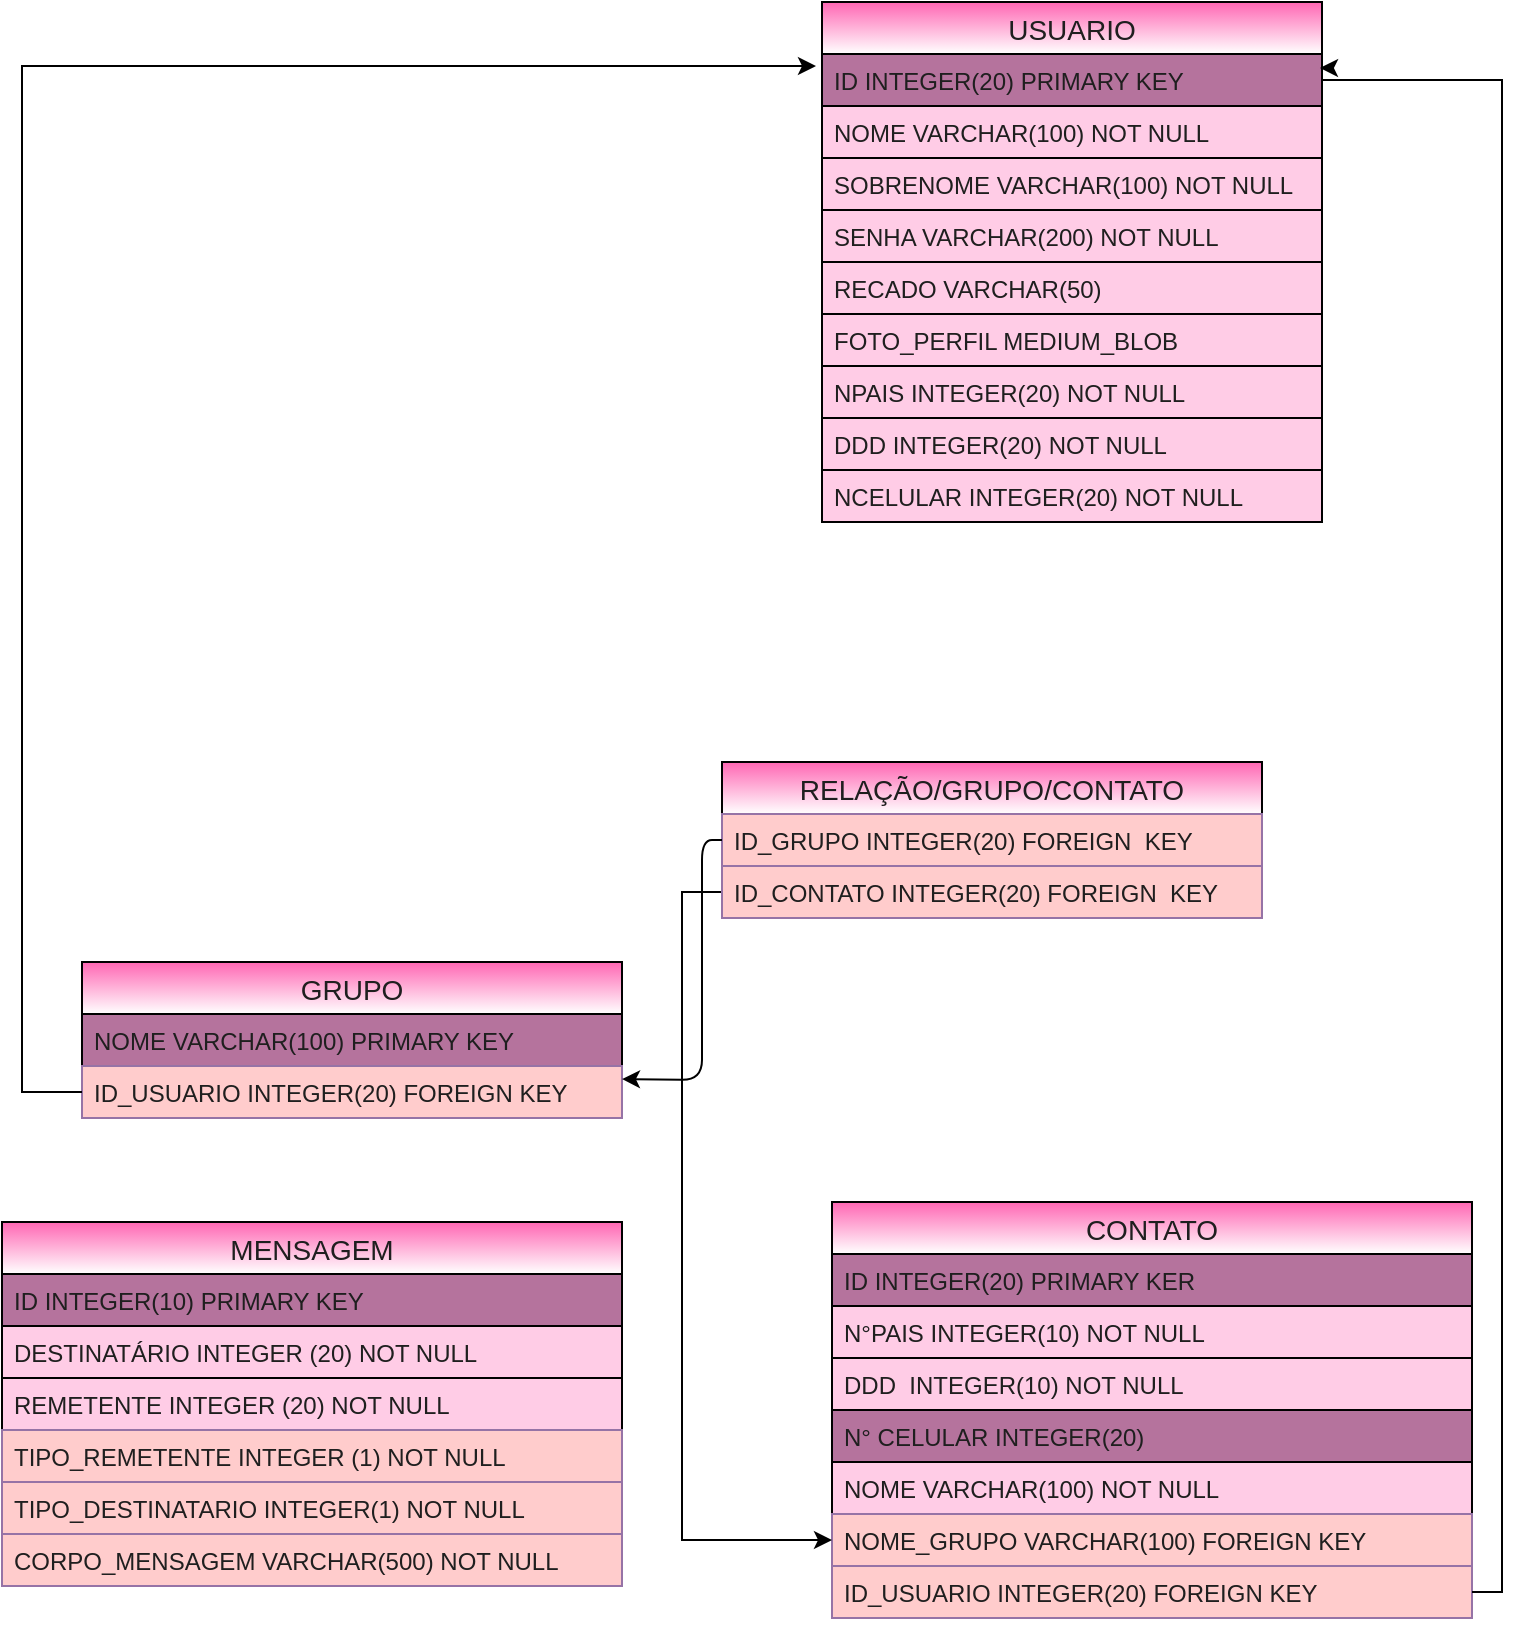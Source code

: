 <mxfile version="13.9.9" type="device"><diagram id="Ayuv3-xi5NfoT8RqSRdQ" name="Page-1"><mxGraphModel dx="2249" dy="822" grid="1" gridSize="10" guides="1" tooltips="1" connect="1" arrows="1" fold="1" page="1" pageScale="1" pageWidth="827" pageHeight="1169" math="0" shadow="0"><root><mxCell id="0"/><mxCell id="1" parent="0"/><mxCell id="sjkAS8JeYzparIUEs41U-15" value="USUARIO" style="swimlane;fontStyle=0;childLayout=stackLayout;horizontal=1;startSize=26;horizontalStack=0;resizeParent=1;resizeParentMax=0;resizeLast=0;collapsible=1;marginBottom=0;align=center;fontSize=14;fillColor=#FF66B3;gradientColor=#ffffff;fontColor=#1F1F1F;" parent="1" vertex="1"><mxGeometry x="-360" y="80" width="250" height="260" as="geometry"/></mxCell><mxCell id="sjkAS8JeYzparIUEs41U-16" value="ID INTEGER(20) PRIMARY KEY " style="text;strokeColor=#000000;fillColor=#B5739D;spacingLeft=4;spacingRight=4;overflow=hidden;rotatable=0;points=[[0,0.5],[1,0.5]];portConstraint=eastwest;fontSize=12;gradientColor=none;fontColor=#1F1F1F;" parent="sjkAS8JeYzparIUEs41U-15" vertex="1"><mxGeometry y="26" width="250" height="26" as="geometry"/></mxCell><mxCell id="sjkAS8JeYzparIUEs41U-19" value="NOME VARCHAR(100) NOT NULL" style="text;strokeColor=#000000;fillColor=#FFCCE6;spacingLeft=4;spacingRight=4;overflow=hidden;rotatable=0;points=[[0,0.5],[1,0.5]];portConstraint=eastwest;fontSize=12;gradientColor=none;fontColor=#1F1F1F;" parent="sjkAS8JeYzparIUEs41U-15" vertex="1"><mxGeometry y="52" width="250" height="26" as="geometry"/></mxCell><mxCell id="sjkAS8JeYzparIUEs41U-20" value="SOBRENOME VARCHAR(100) NOT NULL" style="text;strokeColor=#000000;fillColor=#FFCCE6;spacingLeft=4;spacingRight=4;overflow=hidden;rotatable=0;points=[[0,0.5],[1,0.5]];portConstraint=eastwest;fontSize=12;gradientColor=none;fontColor=#1F1F1F;" parent="sjkAS8JeYzparIUEs41U-15" vertex="1"><mxGeometry y="78" width="250" height="26" as="geometry"/></mxCell><mxCell id="oOHvX-JmYE1y-MaNpazV-2" value="SENHA VARCHAR(200) NOT NULL" style="text;strokeColor=#000000;fillColor=#FFCCE6;spacingLeft=4;spacingRight=4;overflow=hidden;rotatable=0;points=[[0,0.5],[1,0.5]];portConstraint=eastwest;fontSize=12;gradientColor=none;fontColor=#1F1F1F;" vertex="1" parent="sjkAS8JeYzparIUEs41U-15"><mxGeometry y="104" width="250" height="26" as="geometry"/></mxCell><mxCell id="oOHvX-JmYE1y-MaNpazV-3" value="RECADO VARCHAR(50)" style="text;strokeColor=#000000;fillColor=#FFCCE6;spacingLeft=4;spacingRight=4;overflow=hidden;rotatable=0;points=[[0,0.5],[1,0.5]];portConstraint=eastwest;fontSize=12;gradientColor=none;fontColor=#1F1F1F;" vertex="1" parent="sjkAS8JeYzparIUEs41U-15"><mxGeometry y="130" width="250" height="26" as="geometry"/></mxCell><mxCell id="oOHvX-JmYE1y-MaNpazV-4" value="FOTO_PERFIL MEDIUM_BLOB" style="text;strokeColor=#000000;fillColor=#FFCCE6;spacingLeft=4;spacingRight=4;overflow=hidden;rotatable=0;points=[[0,0.5],[1,0.5]];portConstraint=eastwest;fontSize=12;gradientColor=none;fontColor=#1F1F1F;" vertex="1" parent="sjkAS8JeYzparIUEs41U-15"><mxGeometry y="156" width="250" height="26" as="geometry"/></mxCell><mxCell id="oOHvX-JmYE1y-MaNpazV-5" value="NPAIS INTEGER(20) NOT NULL" style="text;strokeColor=#000000;fillColor=#FFCCE6;spacingLeft=4;spacingRight=4;overflow=hidden;rotatable=0;points=[[0,0.5],[1,0.5]];portConstraint=eastwest;fontSize=12;gradientColor=none;fontColor=#1F1F1F;" vertex="1" parent="sjkAS8JeYzparIUEs41U-15"><mxGeometry y="182" width="250" height="26" as="geometry"/></mxCell><mxCell id="oOHvX-JmYE1y-MaNpazV-6" value="DDD INTEGER(20) NOT NULL" style="text;strokeColor=#000000;fillColor=#FFCCE6;spacingLeft=4;spacingRight=4;overflow=hidden;rotatable=0;points=[[0,0.5],[1,0.5]];portConstraint=eastwest;fontSize=12;gradientColor=none;fontColor=#1F1F1F;" vertex="1" parent="sjkAS8JeYzparIUEs41U-15"><mxGeometry y="208" width="250" height="26" as="geometry"/></mxCell><mxCell id="oOHvX-JmYE1y-MaNpazV-7" value="NCELULAR INTEGER(20) NOT NULL" style="text;strokeColor=#000000;fillColor=#FFCCE6;spacingLeft=4;spacingRight=4;overflow=hidden;rotatable=0;points=[[0,0.5],[1,0.5]];portConstraint=eastwest;fontSize=12;gradientColor=none;fontColor=#1F1F1F;" vertex="1" parent="sjkAS8JeYzparIUEs41U-15"><mxGeometry y="234" width="250" height="26" as="geometry"/></mxCell><mxCell id="sjkAS8JeYzparIUEs41U-42" value="CONTATO" style="swimlane;fontStyle=0;childLayout=stackLayout;horizontal=1;startSize=26;horizontalStack=0;resizeParent=1;resizeParentMax=0;resizeLast=0;collapsible=1;marginBottom=0;align=center;fontSize=14;fillColor=#FF66B3;gradientColor=#ffffff;fontColor=#1F1F1F;" parent="1" vertex="1"><mxGeometry x="-355" y="680" width="320" height="208" as="geometry"/></mxCell><mxCell id="sjkAS8JeYzparIUEs41U-43" value="ID INTEGER(20) PRIMARY KER" style="text;strokeColor=#000000;fillColor=#B5739D;spacingLeft=4;spacingRight=4;overflow=hidden;rotatable=0;points=[[0,0.5],[1,0.5]];portConstraint=eastwest;fontSize=12;gradientColor=none;fontColor=#1F1F1F;" parent="sjkAS8JeYzparIUEs41U-42" vertex="1"><mxGeometry y="26" width="320" height="26" as="geometry"/></mxCell><mxCell id="sjkAS8JeYzparIUEs41U-44" value="N°PAIS INTEGER(10) NOT NULL" style="text;strokeColor=#000000;fillColor=#FFCCE6;spacingLeft=4;spacingRight=4;overflow=hidden;rotatable=0;points=[[0,0.5],[1,0.5]];portConstraint=eastwest;fontSize=12;gradientColor=none;fontColor=#1F1F1F;" parent="sjkAS8JeYzparIUEs41U-42" vertex="1"><mxGeometry y="52" width="320" height="26" as="geometry"/></mxCell><mxCell id="sjkAS8JeYzparIUEs41U-45" value="DDD  INTEGER(10) NOT NULL" style="text;strokeColor=#000000;fillColor=#FFCCE6;spacingLeft=4;spacingRight=4;overflow=hidden;rotatable=0;points=[[0,0.5],[1,0.5]];portConstraint=eastwest;fontSize=12;gradientColor=none;fontColor=#1F1F1F;" parent="sjkAS8JeYzparIUEs41U-42" vertex="1"><mxGeometry y="78" width="320" height="26" as="geometry"/></mxCell><mxCell id="oOHvX-JmYE1y-MaNpazV-1" value="N° CELULAR INTEGER(20)" style="text;strokeColor=#000000;fillColor=#B5739D;spacingLeft=4;spacingRight=4;overflow=hidden;rotatable=0;points=[[0,0.5],[1,0.5]];portConstraint=eastwest;fontSize=12;gradientColor=none;fontColor=#1F1F1F;" vertex="1" parent="sjkAS8JeYzparIUEs41U-42"><mxGeometry y="104" width="320" height="26" as="geometry"/></mxCell><mxCell id="sjkAS8JeYzparIUEs41U-46" value="NOME VARCHAR(100) NOT NULL" style="text;strokeColor=#000000;fillColor=#FFCCE6;spacingLeft=4;spacingRight=4;overflow=hidden;rotatable=0;points=[[0,0.5],[1,0.5]];portConstraint=eastwest;fontSize=12;gradientColor=none;fontColor=#1F1F1F;" parent="sjkAS8JeYzparIUEs41U-42" vertex="1"><mxGeometry y="130" width="320" height="26" as="geometry"/></mxCell><mxCell id="sjkAS8JeYzparIUEs41U-47" value="NOME_GRUPO VARCHAR(100) FOREIGN KEY" style="text;strokeColor=#9673a6;fillColor=#FFCCCC;spacingLeft=4;spacingRight=4;overflow=hidden;rotatable=0;points=[[0,0.5],[1,0.5]];portConstraint=eastwest;fontSize=12;fontColor=#1F1F1F;" parent="sjkAS8JeYzparIUEs41U-42" vertex="1"><mxGeometry y="156" width="320" height="26" as="geometry"/></mxCell><mxCell id="sjkAS8JeYzparIUEs41U-50" value="ID_USUARIO INTEGER(20) FOREIGN KEY" style="text;strokeColor=#9673a6;fillColor=#FFCCCC;spacingLeft=4;spacingRight=4;overflow=hidden;rotatable=0;points=[[0,0.5],[1,0.5]];portConstraint=eastwest;fontSize=12;fontColor=#1F1F1F;" parent="sjkAS8JeYzparIUEs41U-42" vertex="1"><mxGeometry y="182" width="320" height="26" as="geometry"/></mxCell><mxCell id="sjkAS8JeYzparIUEs41U-51" style="edgeStyle=orthogonalEdgeStyle;rounded=0;orthogonalLoop=1;jettySize=auto;html=1;entryX=0.996;entryY=0.269;entryDx=0;entryDy=0;fontColor=#1F1F1F;entryPerimeter=0;" parent="1" source="sjkAS8JeYzparIUEs41U-50" target="sjkAS8JeYzparIUEs41U-16" edge="1"><mxGeometry relative="1" as="geometry"><mxPoint x="-40" y="180" as="targetPoint"/><Array as="points"><mxPoint x="-20" y="875"/><mxPoint x="-20" y="119"/><mxPoint x="-110" y="119"/></Array></mxGeometry></mxCell><mxCell id="sjkAS8JeYzparIUEs41U-35" value="GRUPO" style="swimlane;fontStyle=0;childLayout=stackLayout;horizontal=1;startSize=26;horizontalStack=0;resizeParent=1;resizeParentMax=0;resizeLast=0;collapsible=1;marginBottom=0;align=center;fontSize=14;fillColor=#FF66B3;gradientColor=#ffffff;fontColor=#1F1F1F;" parent="1" vertex="1"><mxGeometry x="-730" y="560" width="270" height="78" as="geometry"/></mxCell><mxCell id="sjkAS8JeYzparIUEs41U-37" value="NOME VARCHAR(100) PRIMARY KEY" style="text;strokeColor=#000000;fillColor=#B5739D;spacingLeft=4;spacingRight=4;overflow=hidden;rotatable=0;points=[[0,0.5],[1,0.5]];portConstraint=eastwest;fontSize=12;gradientColor=none;fontColor=#1F1F1F;" parent="sjkAS8JeYzparIUEs41U-35" vertex="1"><mxGeometry y="26" width="270" height="26" as="geometry"/></mxCell><mxCell id="sjkAS8JeYzparIUEs41U-39" value="ID_USUARIO INTEGER(20) FOREIGN KEY" style="text;strokeColor=#9673a6;fillColor=#FFCCCC;spacingLeft=4;spacingRight=4;overflow=hidden;rotatable=0;points=[[0,0.5],[1,0.5]];portConstraint=eastwest;fontSize=12;fontColor=#1F1F1F;" parent="sjkAS8JeYzparIUEs41U-35" vertex="1"><mxGeometry y="52" width="270" height="26" as="geometry"/></mxCell><mxCell id="sjkAS8JeYzparIUEs41U-52" style="edgeStyle=orthogonalEdgeStyle;rounded=0;orthogonalLoop=1;jettySize=auto;html=1;entryX=0;entryY=0.5;entryDx=0;entryDy=0;fontColor=#1F1F1F;endArrow=none;endFill=0;startArrow=classic;startFill=1;" parent="1" source="sjkAS8JeYzparIUEs41U-47" target="oOHvX-JmYE1y-MaNpazV-11" edge="1"><mxGeometry relative="1" as="geometry"/></mxCell><mxCell id="sjkAS8JeYzparIUEs41U-53" style="edgeStyle=orthogonalEdgeStyle;rounded=0;orthogonalLoop=1;jettySize=auto;html=1;entryX=-0.012;entryY=0.231;entryDx=0;entryDy=0;entryPerimeter=0;fontColor=#1F1F1F;" parent="1" source="sjkAS8JeYzparIUEs41U-39" target="sjkAS8JeYzparIUEs41U-16" edge="1"><mxGeometry relative="1" as="geometry"><Array as="points"><mxPoint x="-760" y="625"/><mxPoint x="-760" y="112"/></Array></mxGeometry></mxCell><mxCell id="sjkAS8JeYzparIUEs41U-54" value="MENSAGEM" style="swimlane;fontStyle=0;childLayout=stackLayout;horizontal=1;startSize=26;horizontalStack=0;resizeParent=1;resizeParentMax=0;resizeLast=0;collapsible=1;marginBottom=0;align=center;fontSize=14;fillColor=#FF66B3;gradientColor=#ffffff;fontColor=#1F1F1F;" parent="1" vertex="1"><mxGeometry x="-770" y="690" width="310" height="182" as="geometry"/></mxCell><mxCell id="sjkAS8JeYzparIUEs41U-55" value="ID INTEGER(10) PRIMARY KEY" style="text;strokeColor=#000000;fillColor=#B5739D;spacingLeft=4;spacingRight=4;overflow=hidden;rotatable=0;points=[[0,0.5],[1,0.5]];portConstraint=eastwest;fontSize=12;gradientColor=none;fontColor=#1F1F1F;" parent="sjkAS8JeYzparIUEs41U-54" vertex="1"><mxGeometry y="26" width="310" height="26" as="geometry"/></mxCell><mxCell id="sjkAS8JeYzparIUEs41U-56" value="DESTINATÁRIO INTEGER (20) NOT NULL" style="text;strokeColor=#000000;fillColor=#FFCCE6;spacingLeft=4;spacingRight=4;overflow=hidden;rotatable=0;points=[[0,0.5],[1,0.5]];portConstraint=eastwest;fontSize=12;gradientColor=none;fontColor=#1F1F1F;" parent="sjkAS8JeYzparIUEs41U-54" vertex="1"><mxGeometry y="52" width="310" height="26" as="geometry"/></mxCell><mxCell id="sjkAS8JeYzparIUEs41U-57" value="REMETENTE INTEGER (20) NOT NULL" style="text;strokeColor=#000000;fillColor=#FFCCE6;spacingLeft=4;spacingRight=4;overflow=hidden;rotatable=0;points=[[0,0.5],[1,0.5]];portConstraint=eastwest;fontSize=12;gradientColor=none;fontColor=#1F1F1F;" parent="sjkAS8JeYzparIUEs41U-54" vertex="1"><mxGeometry y="78" width="310" height="26" as="geometry"/></mxCell><mxCell id="sjkAS8JeYzparIUEs41U-59" value="TIPO_REMETENTE INTEGER (1) NOT NULL" style="text;strokeColor=#9673a6;fillColor=#FFCCCC;spacingLeft=4;spacingRight=4;overflow=hidden;rotatable=0;points=[[0,0.5],[1,0.5]];portConstraint=eastwest;fontSize=12;fontColor=#1F1F1F;" parent="sjkAS8JeYzparIUEs41U-54" vertex="1"><mxGeometry y="104" width="310" height="26" as="geometry"/></mxCell><mxCell id="sjkAS8JeYzparIUEs41U-65" value="TIPO_DESTINATARIO INTEGER(1) NOT NULL" style="text;strokeColor=#9673a6;fillColor=#FFCCCC;spacingLeft=4;spacingRight=4;overflow=hidden;rotatable=0;points=[[0,0.5],[1,0.5]];portConstraint=eastwest;fontSize=12;fontColor=#1F1F1F;" parent="sjkAS8JeYzparIUEs41U-54" vertex="1"><mxGeometry y="130" width="310" height="26" as="geometry"/></mxCell><mxCell id="Q2dXvox8BPiVl_xNCF5_-1" value="CORPO_MENSAGEM VARCHAR(500) NOT NULL" style="text;strokeColor=#9673a6;fillColor=#FFCCCC;spacingLeft=4;spacingRight=4;overflow=hidden;rotatable=0;points=[[0,0.5],[1,0.5]];portConstraint=eastwest;fontSize=12;fontColor=#1F1F1F;" parent="sjkAS8JeYzparIUEs41U-54" vertex="1"><mxGeometry y="156" width="310" height="26" as="geometry"/></mxCell><mxCell id="oOHvX-JmYE1y-MaNpazV-9" value="RELAÇÃO/GRUPO/CONTATO" style="swimlane;fontStyle=0;childLayout=stackLayout;horizontal=1;startSize=26;horizontalStack=0;resizeParent=1;resizeParentMax=0;resizeLast=0;collapsible=1;marginBottom=0;align=center;fontSize=14;fillColor=#FF66B3;gradientColor=#ffffff;fontColor=#1F1F1F;" vertex="1" parent="1"><mxGeometry x="-410" y="460" width="270" height="78" as="geometry"/></mxCell><mxCell id="oOHvX-JmYE1y-MaNpazV-12" value="ID_GRUPO INTEGER(20) FOREIGN  KEY" style="text;strokeColor=#9673a6;fillColor=#FFCCCC;spacingLeft=4;spacingRight=4;overflow=hidden;rotatable=0;points=[[0,0.5],[1,0.5]];portConstraint=eastwest;fontSize=12;fontColor=#1F1F1F;" vertex="1" parent="oOHvX-JmYE1y-MaNpazV-9"><mxGeometry y="26" width="270" height="26" as="geometry"/></mxCell><mxCell id="oOHvX-JmYE1y-MaNpazV-11" value="ID_CONTATO INTEGER(20) FOREIGN  KEY" style="text;strokeColor=#9673a6;fillColor=#FFCCCC;spacingLeft=4;spacingRight=4;overflow=hidden;rotatable=0;points=[[0,0.5],[1,0.5]];portConstraint=eastwest;fontSize=12;fontColor=#1F1F1F;" vertex="1" parent="oOHvX-JmYE1y-MaNpazV-9"><mxGeometry y="52" width="270" height="26" as="geometry"/></mxCell><mxCell id="oOHvX-JmYE1y-MaNpazV-13" value="" style="endArrow=classic;html=1;exitX=0;exitY=0.5;exitDx=0;exitDy=0;entryX=1;entryY=0.75;entryDx=0;entryDy=0;" edge="1" parent="1" source="oOHvX-JmYE1y-MaNpazV-12" target="sjkAS8JeYzparIUEs41U-35"><mxGeometry width="50" height="50" relative="1" as="geometry"><mxPoint x="-500" y="400" as="sourcePoint"/><mxPoint x="-450" y="350" as="targetPoint"/><Array as="points"><mxPoint x="-420" y="499"/><mxPoint x="-420" y="619"/></Array></mxGeometry></mxCell></root></mxGraphModel></diagram></mxfile>